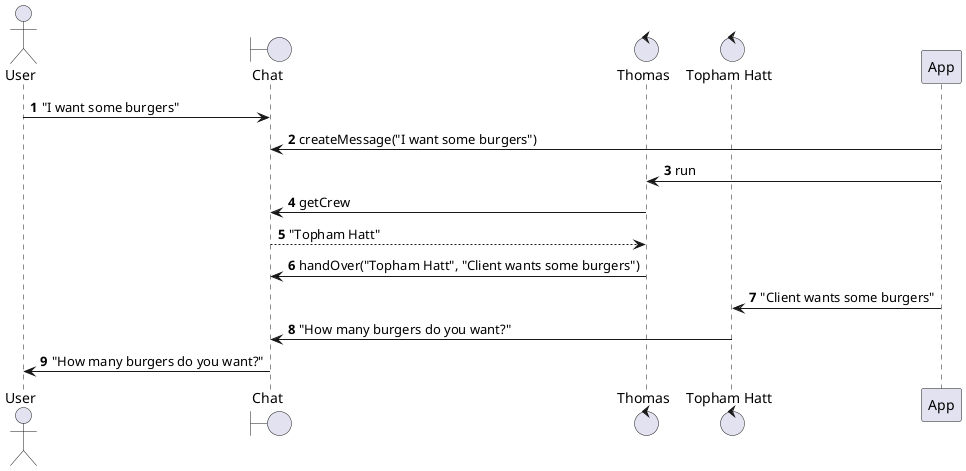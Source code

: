 @startuml
'https://plantuml.com/sequence-diagram

autonumber

actor User
boundary Chat
control Thomas
control "Topham Hatt" as TH

User -> Chat: "I want some burgers"
App -> Chat: createMessage("I want some burgers")
App -> Thomas: run
Thomas -> Chat: getCrew
Thomas <-- Chat: "Topham Hatt"
Thomas -> Chat: handOver("Topham Hatt", "Client wants some burgers")
App -> TH: "Client wants some burgers"
TH -> Chat: "How many burgers do you want?"
User <- Chat: "How many burgers do you want?"
@enduml